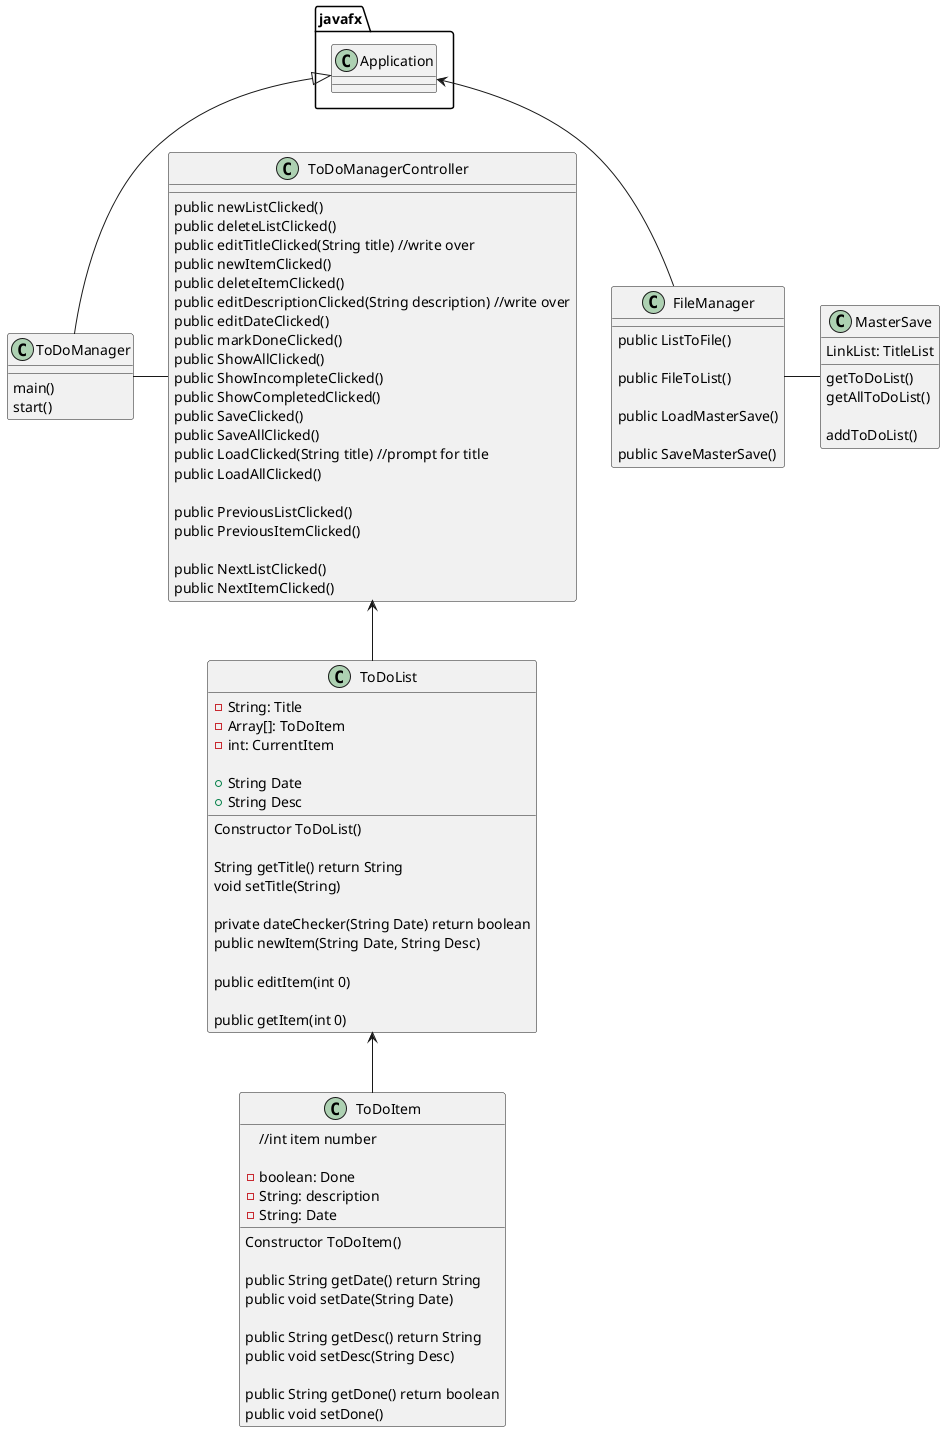 @startuml
'https://plantuml.com/sequence-diagram

class ToDoManager
{
    main()
    start()
}

javafx.Application <|-- ToDoManager

class ToDoManagerController
{
    public newListClicked()
    public deleteListClicked()
    public editTitleClicked(String title) //write over
    public newItemClicked()
    public deleteItemClicked()
    public editDescriptionClicked(String description) //write over
    public editDateClicked()
    public markDoneClicked()
    public ShowAllClicked()
    public ShowIncompleteClicked()
    public ShowCompletedClicked()
    public SaveClicked()
    public SaveAllClicked()
    public LoadClicked(String title) //prompt for title
    public LoadAllClicked()

    public PreviousListClicked()
    public PreviousItemClicked()

    public NextListClicked()
    public NextItemClicked()

}

ToDoManager - ToDoManagerController
ToDoManagerController <-- ToDoList

class ToDoList
{
    - String: Title
    - Array[]: ToDoItem
    - int: CurrentItem

    + String Date
    + String Desc

    Constructor ToDoList()

    String getTitle() return String
    void setTitle(String)

    private dateChecker(String Date) return boolean
    public newItem(String Date, String Desc)

    public editItem(int 0)

    public getItem(int 0)
}

class ToDoItem
{
    //int item number

    - boolean: Done
    - String: description
    - String: Date

    Constructor ToDoItem()

    public String getDate() return String
    public void setDate(String Date)

    public String getDesc() return String
    public void setDesc(String Desc)

    public String getDone() return boolean
    public void setDone()
}

ToDoList <-- ToDoItem

class FileManager
{

    public ListToFile()

    public FileToList()

    public LoadMasterSave()

    public SaveMasterSave()

}

class MasterSave
{
    LinkList: TitleList

    getToDoList()
    getAllToDoList()

    addToDoList()
}

FileManager - MasterSave
javafx.Application <-- FileManager

@enduml